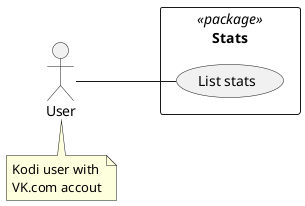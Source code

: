 @startuml
left to right direction

'user
actor "User" as user
note "Kodi user with\nVK.com accout" as n
    user . n

'stats
rectangle "Stats" <<package>> {
    user -- (List stats)
}

@enduml